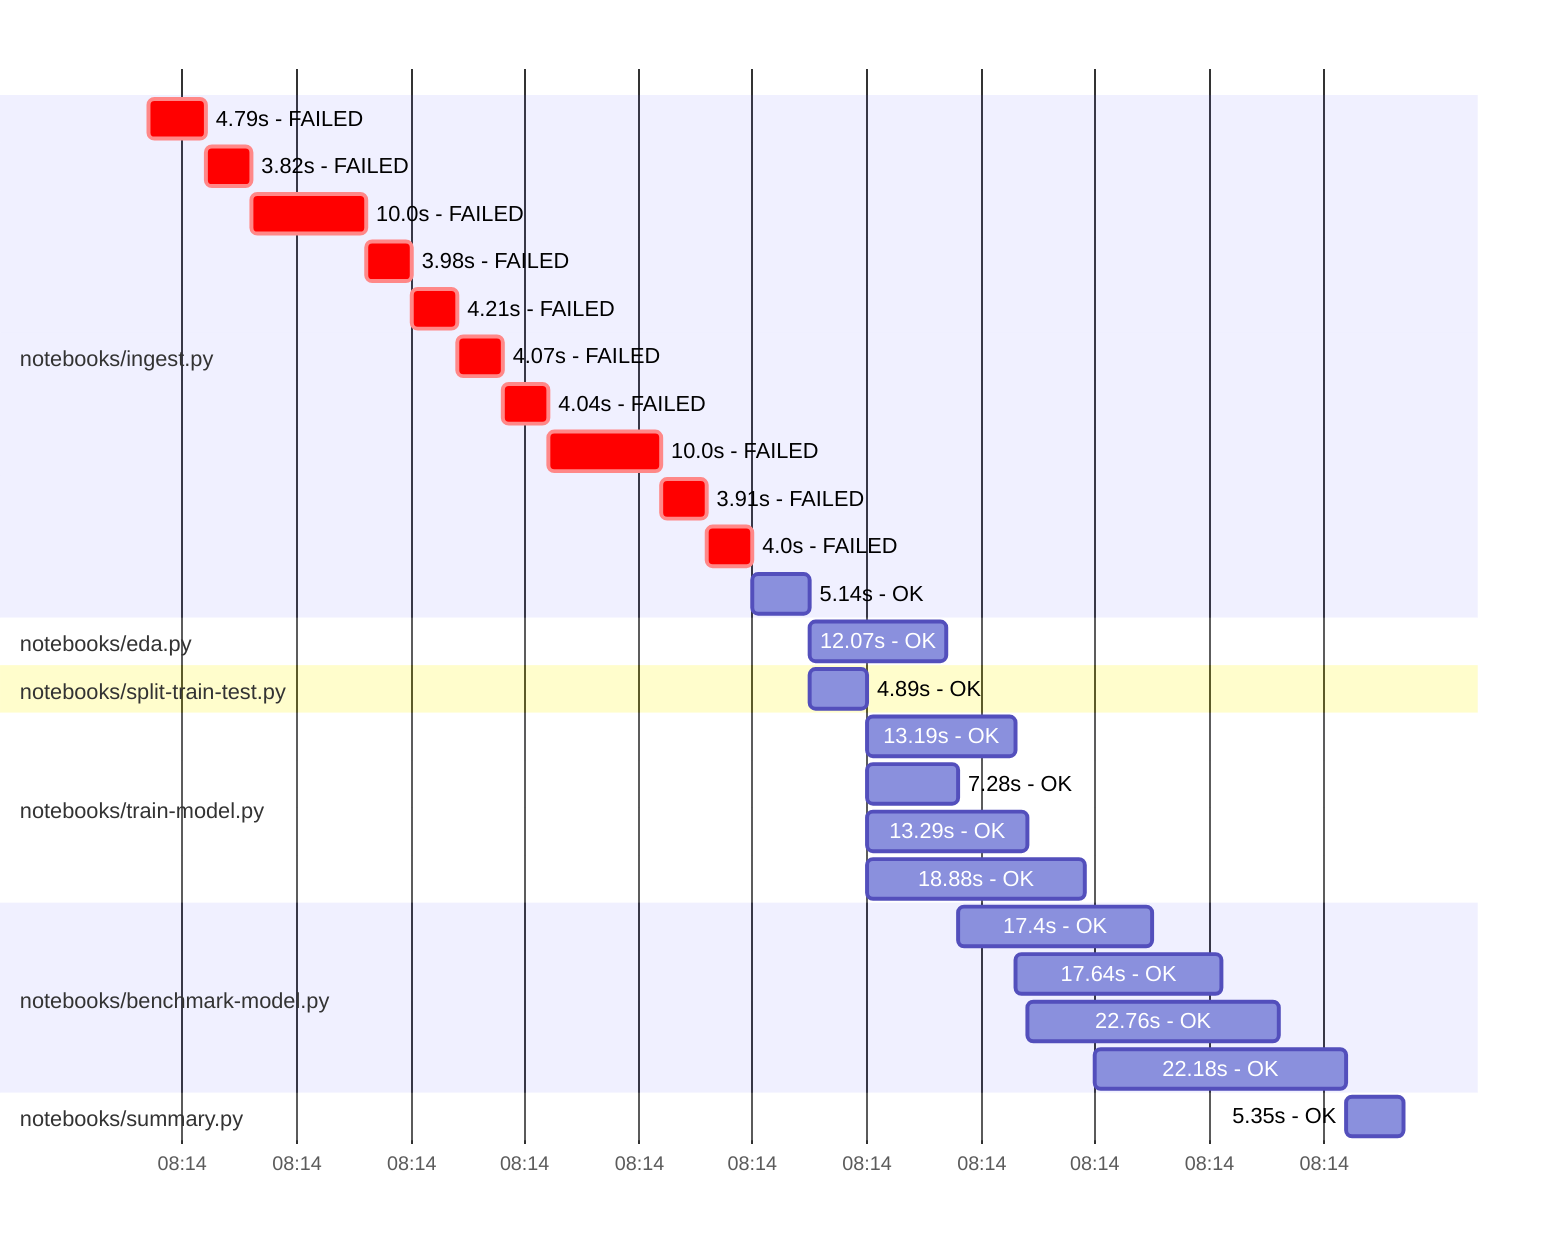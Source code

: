 gantt
    %% Mermaid input file for drawing Gantt chart of runlog runtimes
    %% See https://mermaid-js.github.io/mermaid/#/gantt
    %%
    axisFormat %H:%M
    %%
    %% Give timestamps as unix timestamps (ms)
    dateFormat x
    %%
    section notebooks/ingest.py
    4.79s - FAILED :crit , 1671259007 , 1671259012 
    3.82s - FAILED :crit , 1671259012 , 1671259016 
    10.0s - FAILED :crit , 1671259016 , 1671259026 
    3.98s - FAILED :crit , 1671259026 , 1671259030 
    4.21s - FAILED :crit , 1671259030 , 1671259034 
    4.07s - FAILED :crit , 1671259034 , 1671259038 
    4.04s - FAILED :crit , 1671259038 , 1671259042 
    10.0s - FAILED :crit , 1671259042 , 1671259052 
    3.91s - FAILED :crit , 1671259052 , 1671259056 
    4.0s - FAILED :crit , 1671259056 , 1671259060 
    5.14s - OK : , 1671259060 , 1671259065 
    section notebooks/eda.py
    12.07s - OK : , 1671259065 , 1671259077 
    section notebooks/split-train-test.py
    4.89s - OK : , 1671259065 , 1671259070 
    section notebooks/train-model.py
    13.19s - OK : , 1671259070 , 1671259083 
    section notebooks/train-model.py
    7.28s - OK : , 1671259070 , 1671259078 
    section notebooks/train-model.py
    13.29s - OK : , 1671259070 , 1671259084 
    section notebooks/train-model.py
    18.88s - OK : , 1671259070 , 1671259089 
    section notebooks/benchmark-model.py
    17.4s - OK : , 1671259078 , 1671259095 
    section notebooks/benchmark-model.py
    17.64s - OK : , 1671259083 , 1671259101 
    section notebooks/benchmark-model.py
    22.76s - OK : , 1671259084 , 1671259106 
    section notebooks/benchmark-model.py
    22.18s - OK : , 1671259090 , 1671259112 
    section notebooks/summary.py
    5.35s - OK : , 1671259112 , 1671259117